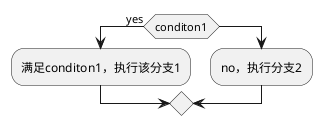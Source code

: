 @startuml
'https://plantuml.com/sequence-diagram


if(conditon1)then(yes)
:满足conditon1，执行该分支1;
else
:no，执行分支2;
endif
@enduml